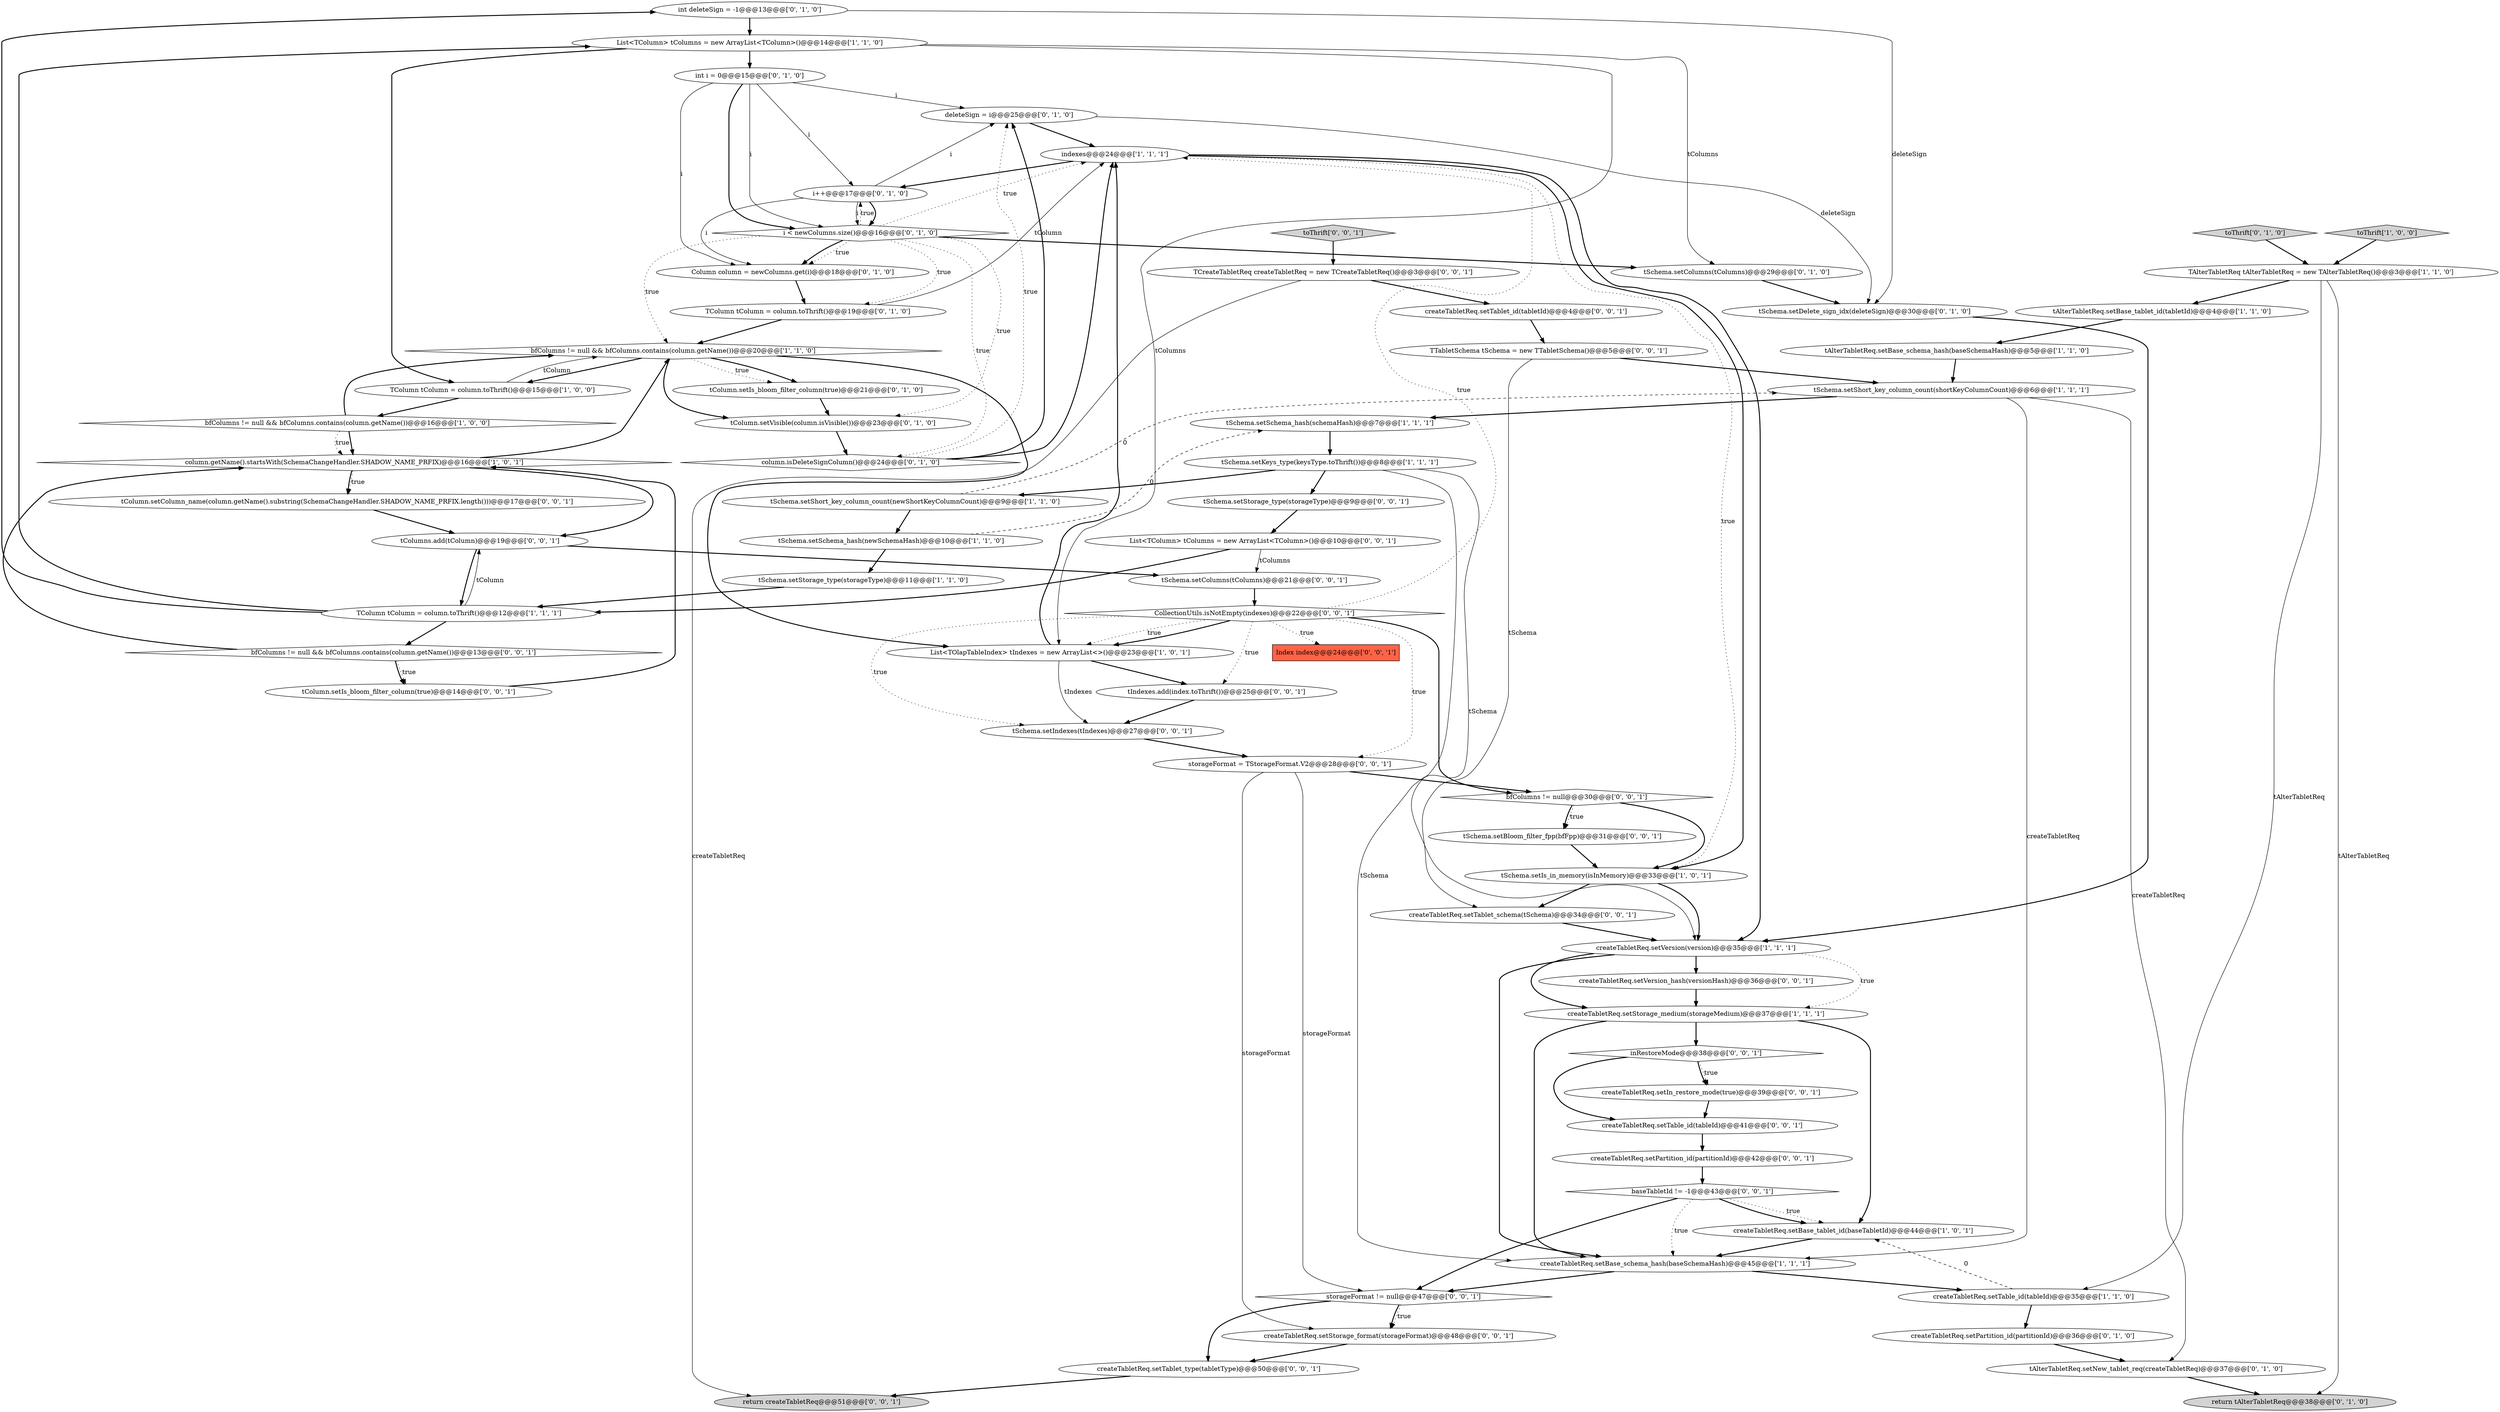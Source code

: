 digraph {
29 [style = filled, label = "int deleteSign = -1@@@13@@@['0', '1', '0']", fillcolor = white, shape = ellipse image = "AAA1AAABBB2BBB"];
64 [style = filled, label = "tSchema.setColumns(tColumns)@@@21@@@['0', '0', '1']", fillcolor = white, shape = ellipse image = "AAA0AAABBB3BBB"];
0 [style = filled, label = "TAlterTabletReq tAlterTabletReq = new TAlterTabletReq()@@@3@@@['1', '1', '0']", fillcolor = white, shape = ellipse image = "AAA0AAABBB1BBB"];
38 [style = filled, label = "deleteSign = i@@@25@@@['0', '1', '0']", fillcolor = white, shape = ellipse image = "AAA1AAABBB2BBB"];
53 [style = filled, label = "return createTabletReq@@@51@@@['0', '0', '1']", fillcolor = lightgray, shape = ellipse image = "AAA0AAABBB3BBB"];
30 [style = filled, label = "Column column = newColumns.get(i)@@@18@@@['0', '1', '0']", fillcolor = white, shape = ellipse image = "AAA1AAABBB2BBB"];
47 [style = filled, label = "bfColumns != null@@@30@@@['0', '0', '1']", fillcolor = white, shape = diamond image = "AAA0AAABBB3BBB"];
65 [style = filled, label = "storageFormat = TStorageFormat.V2@@@28@@@['0', '0', '1']", fillcolor = white, shape = ellipse image = "AAA0AAABBB3BBB"];
57 [style = filled, label = "tSchema.setIndexes(tIndexes)@@@27@@@['0', '0', '1']", fillcolor = white, shape = ellipse image = "AAA0AAABBB3BBB"];
45 [style = filled, label = "List<TColumn> tColumns = new ArrayList<TColumn>()@@@10@@@['0', '0', '1']", fillcolor = white, shape = ellipse image = "AAA0AAABBB3BBB"];
9 [style = filled, label = "tSchema.setSchema_hash(newSchemaHash)@@@10@@@['1', '1', '0']", fillcolor = white, shape = ellipse image = "AAA0AAABBB1BBB"];
48 [style = filled, label = "createTabletReq.setTablet_id(tabletId)@@@4@@@['0', '0', '1']", fillcolor = white, shape = ellipse image = "AAA0AAABBB3BBB"];
2 [style = filled, label = "indexes@@@24@@@['1', '1', '1']", fillcolor = white, shape = ellipse image = "AAA0AAABBB1BBB"];
36 [style = filled, label = "i++@@@17@@@['0', '1', '0']", fillcolor = white, shape = ellipse image = "AAA1AAABBB2BBB"];
22 [style = filled, label = "tSchema.setStorage_type(storageType)@@@11@@@['1', '1', '0']", fillcolor = white, shape = ellipse image = "AAA0AAABBB1BBB"];
66 [style = filled, label = "tColumn.setColumn_name(column.getName().substring(SchemaChangeHandler.SHADOW_NAME_PRFIX.length()))@@@17@@@['0', '0', '1']", fillcolor = white, shape = ellipse image = "AAA0AAABBB3BBB"];
42 [style = filled, label = "toThrift['0', '0', '1']", fillcolor = lightgray, shape = diamond image = "AAA0AAABBB3BBB"];
18 [style = filled, label = "tSchema.setIs_in_memory(isInMemory)@@@33@@@['1', '0', '1']", fillcolor = white, shape = ellipse image = "AAA0AAABBB1BBB"];
28 [style = filled, label = "toThrift['0', '1', '0']", fillcolor = lightgray, shape = diamond image = "AAA0AAABBB2BBB"];
5 [style = filled, label = "tSchema.setShort_key_column_count(shortKeyColumnCount)@@@6@@@['1', '1', '1']", fillcolor = white, shape = ellipse image = "AAA0AAABBB1BBB"];
19 [style = filled, label = "bfColumns != null && bfColumns.contains(column.getName())@@@16@@@['1', '0', '0']", fillcolor = white, shape = diamond image = "AAA0AAABBB1BBB"];
34 [style = filled, label = "int i = 0@@@15@@@['0', '1', '0']", fillcolor = white, shape = ellipse image = "AAA0AAABBB2BBB"];
60 [style = filled, label = "createTabletReq.setStorage_format(storageFormat)@@@48@@@['0', '0', '1']", fillcolor = white, shape = ellipse image = "AAA0AAABBB3BBB"];
61 [style = filled, label = "CollectionUtils.isNotEmpty(indexes)@@@22@@@['0', '0', '1']", fillcolor = white, shape = diamond image = "AAA0AAABBB3BBB"];
3 [style = filled, label = "createTabletReq.setTable_id(tableId)@@@35@@@['1', '1', '0']", fillcolor = white, shape = ellipse image = "AAA0AAABBB1BBB"];
49 [style = filled, label = "createTabletReq.setIn_restore_mode(true)@@@39@@@['0', '0', '1']", fillcolor = white, shape = ellipse image = "AAA0AAABBB3BBB"];
50 [style = filled, label = "tSchema.setStorage_type(storageType)@@@9@@@['0', '0', '1']", fillcolor = white, shape = ellipse image = "AAA0AAABBB3BBB"];
52 [style = filled, label = "tSchema.setBloom_filter_fpp(bfFpp)@@@31@@@['0', '0', '1']", fillcolor = white, shape = ellipse image = "AAA0AAABBB3BBB"];
59 [style = filled, label = "createTabletReq.setTable_id(tableId)@@@41@@@['0', '0', '1']", fillcolor = white, shape = ellipse image = "AAA0AAABBB3BBB"];
15 [style = filled, label = "tAlterTabletReq.setBase_tablet_id(tabletId)@@@4@@@['1', '1', '0']", fillcolor = white, shape = ellipse image = "AAA0AAABBB1BBB"];
25 [style = filled, label = "tSchema.setDelete_sign_idx(deleteSign)@@@30@@@['0', '1', '0']", fillcolor = white, shape = ellipse image = "AAA1AAABBB2BBB"];
13 [style = filled, label = "tAlterTabletReq.setBase_schema_hash(baseSchemaHash)@@@5@@@['1', '1', '0']", fillcolor = white, shape = ellipse image = "AAA0AAABBB1BBB"];
55 [style = filled, label = "createTabletReq.setVersion_hash(versionHash)@@@36@@@['0', '0', '1']", fillcolor = white, shape = ellipse image = "AAA0AAABBB3BBB"];
21 [style = filled, label = "TColumn tColumn = column.toThrift()@@@12@@@['1', '1', '1']", fillcolor = white, shape = ellipse image = "AAA0AAABBB1BBB"];
63 [style = filled, label = "createTabletReq.setPartition_id(partitionId)@@@42@@@['0', '0', '1']", fillcolor = white, shape = ellipse image = "AAA0AAABBB3BBB"];
67 [style = filled, label = "storageFormat != null@@@47@@@['0', '0', '1']", fillcolor = white, shape = diamond image = "AAA0AAABBB3BBB"];
1 [style = filled, label = "tSchema.setKeys_type(keysType.toThrift())@@@8@@@['1', '1', '1']", fillcolor = white, shape = ellipse image = "AAA0AAABBB1BBB"];
23 [style = filled, label = "TColumn tColumn = column.toThrift()@@@15@@@['1', '0', '0']", fillcolor = white, shape = ellipse image = "AAA0AAABBB1BBB"];
43 [style = filled, label = "TCreateTabletReq createTabletReq = new TCreateTabletReq()@@@3@@@['0', '0', '1']", fillcolor = white, shape = ellipse image = "AAA0AAABBB3BBB"];
62 [style = filled, label = "createTabletReq.setTablet_type(tabletType)@@@50@@@['0', '0', '1']", fillcolor = white, shape = ellipse image = "AAA0AAABBB3BBB"];
40 [style = filled, label = "createTabletReq.setTablet_schema(tSchema)@@@34@@@['0', '0', '1']", fillcolor = white, shape = ellipse image = "AAA0AAABBB3BBB"];
4 [style = filled, label = "tSchema.setShort_key_column_count(newShortKeyColumnCount)@@@9@@@['1', '1', '0']", fillcolor = white, shape = ellipse image = "AAA0AAABBB1BBB"];
8 [style = filled, label = "createTabletReq.setStorage_medium(storageMedium)@@@37@@@['1', '1', '1']", fillcolor = white, shape = ellipse image = "AAA0AAABBB1BBB"];
12 [style = filled, label = "List<TOlapTableIndex> tIndexes = new ArrayList<>()@@@23@@@['1', '0', '1']", fillcolor = white, shape = ellipse image = "AAA0AAABBB1BBB"];
41 [style = filled, label = "baseTabletId != -1@@@43@@@['0', '0', '1']", fillcolor = white, shape = diamond image = "AAA0AAABBB3BBB"];
68 [style = filled, label = "TTabletSchema tSchema = new TTabletSchema()@@@5@@@['0', '0', '1']", fillcolor = white, shape = ellipse image = "AAA0AAABBB3BBB"];
39 [style = filled, label = "tSchema.setColumns(tColumns)@@@29@@@['0', '1', '0']", fillcolor = white, shape = ellipse image = "AAA0AAABBB2BBB"];
14 [style = filled, label = "toThrift['1', '0', '0']", fillcolor = lightgray, shape = diamond image = "AAA0AAABBB1BBB"];
33 [style = filled, label = "createTabletReq.setPartition_id(partitionId)@@@36@@@['0', '1', '0']", fillcolor = white, shape = ellipse image = "AAA0AAABBB2BBB"];
54 [style = filled, label = "tColumn.setIs_bloom_filter_column(true)@@@14@@@['0', '0', '1']", fillcolor = white, shape = ellipse image = "AAA0AAABBB3BBB"];
58 [style = filled, label = "inRestoreMode@@@38@@@['0', '0', '1']", fillcolor = white, shape = diamond image = "AAA0AAABBB3BBB"];
31 [style = filled, label = "TColumn tColumn = column.toThrift()@@@19@@@['0', '1', '0']", fillcolor = white, shape = ellipse image = "AAA0AAABBB2BBB"];
32 [style = filled, label = "tAlterTabletReq.setNew_tablet_req(createTabletReq)@@@37@@@['0', '1', '0']", fillcolor = white, shape = ellipse image = "AAA0AAABBB2BBB"];
46 [style = filled, label = "tColumns.add(tColumn)@@@19@@@['0', '0', '1']", fillcolor = white, shape = ellipse image = "AAA0AAABBB3BBB"];
51 [style = filled, label = "Index index@@@24@@@['0', '0', '1']", fillcolor = tomato, shape = box image = "AAA0AAABBB3BBB"];
10 [style = filled, label = "column.getName().startsWith(SchemaChangeHandler.SHADOW_NAME_PRFIX)@@@16@@@['1', '0', '1']", fillcolor = white, shape = diamond image = "AAA0AAABBB1BBB"];
37 [style = filled, label = "tColumn.setIs_bloom_filter_column(true)@@@21@@@['0', '1', '0']", fillcolor = white, shape = ellipse image = "AAA0AAABBB2BBB"];
56 [style = filled, label = "tIndexes.add(index.toThrift())@@@25@@@['0', '0', '1']", fillcolor = white, shape = ellipse image = "AAA0AAABBB3BBB"];
44 [style = filled, label = "bfColumns != null && bfColumns.contains(column.getName())@@@13@@@['0', '0', '1']", fillcolor = white, shape = diamond image = "AAA0AAABBB3BBB"];
17 [style = filled, label = "bfColumns != null && bfColumns.contains(column.getName())@@@20@@@['1', '1', '0']", fillcolor = white, shape = diamond image = "AAA0AAABBB1BBB"];
35 [style = filled, label = "i < newColumns.size()@@@16@@@['0', '1', '0']", fillcolor = white, shape = diamond image = "AAA1AAABBB2BBB"];
16 [style = filled, label = "tSchema.setSchema_hash(schemaHash)@@@7@@@['1', '1', '1']", fillcolor = white, shape = ellipse image = "AAA0AAABBB1BBB"];
26 [style = filled, label = "column.isDeleteSignColumn()@@@24@@@['0', '1', '0']", fillcolor = white, shape = diamond image = "AAA1AAABBB2BBB"];
20 [style = filled, label = "createTabletReq.setBase_tablet_id(baseTabletId)@@@44@@@['1', '0', '1']", fillcolor = white, shape = ellipse image = "AAA0AAABBB1BBB"];
24 [style = filled, label = "tColumn.setVisible(column.isVisible())@@@23@@@['0', '1', '0']", fillcolor = white, shape = ellipse image = "AAA1AAABBB2BBB"];
7 [style = filled, label = "createTabletReq.setVersion(version)@@@35@@@['1', '1', '1']", fillcolor = white, shape = ellipse image = "AAA0AAABBB1BBB"];
27 [style = filled, label = "return tAlterTabletReq@@@38@@@['0', '1', '0']", fillcolor = lightgray, shape = ellipse image = "AAA0AAABBB2BBB"];
6 [style = filled, label = "createTabletReq.setBase_schema_hash(baseSchemaHash)@@@45@@@['1', '1', '1']", fillcolor = white, shape = ellipse image = "AAA0AAABBB1BBB"];
11 [style = filled, label = "List<TColumn> tColumns = new ArrayList<TColumn>()@@@14@@@['1', '1', '0']", fillcolor = white, shape = ellipse image = "AAA0AAABBB1BBB"];
11->34 [style = bold, label=""];
26->38 [style = bold, label=""];
43->48 [style = bold, label=""];
26->2 [style = bold, label=""];
20->6 [style = bold, label=""];
35->36 [style = dotted, label="true"];
61->51 [style = dotted, label="true"];
65->67 [style = solid, label="storageFormat"];
66->46 [style = bold, label=""];
7->6 [style = bold, label=""];
62->53 [style = bold, label=""];
54->10 [style = bold, label=""];
31->2 [style = solid, label="tColumn"];
47->52 [style = dotted, label="true"];
14->0 [style = bold, label=""];
61->12 [style = bold, label=""];
33->32 [style = bold, label=""];
11->39 [style = solid, label="tColumns"];
11->12 [style = solid, label="tColumns"];
0->15 [style = bold, label=""];
16->1 [style = bold, label=""];
10->66 [style = dotted, label="true"];
57->65 [style = bold, label=""];
61->57 [style = dotted, label="true"];
4->9 [style = bold, label=""];
11->23 [style = bold, label=""];
61->47 [style = bold, label=""];
15->13 [style = bold, label=""];
17->23 [style = bold, label=""];
21->44 [style = bold, label=""];
41->67 [style = bold, label=""];
8->20 [style = bold, label=""];
36->35 [style = bold, label=""];
28->0 [style = bold, label=""];
1->7 [style = solid, label="tSchema"];
29->25 [style = solid, label="deleteSign"];
35->17 [style = dotted, label="true"];
58->59 [style = bold, label=""];
35->30 [style = bold, label=""];
10->17 [style = bold, label=""];
45->64 [style = solid, label="tColumns"];
34->30 [style = solid, label="i"];
36->35 [style = solid, label="i"];
7->8 [style = dotted, label="true"];
35->31 [style = dotted, label="true"];
46->21 [style = bold, label=""];
65->47 [style = bold, label=""];
19->10 [style = dotted, label="true"];
9->16 [style = dashed, label="0"];
68->5 [style = bold, label=""];
7->55 [style = bold, label=""];
30->31 [style = bold, label=""];
44->10 [style = bold, label=""];
44->54 [style = dotted, label="true"];
2->36 [style = bold, label=""];
58->49 [style = bold, label=""];
31->17 [style = bold, label=""];
17->24 [style = bold, label=""];
40->7 [style = bold, label=""];
4->5 [style = dashed, label="0"];
68->40 [style = solid, label="tSchema"];
12->57 [style = solid, label="tIndexes"];
34->38 [style = solid, label="i"];
1->4 [style = bold, label=""];
67->60 [style = dotted, label="true"];
48->68 [style = bold, label=""];
22->21 [style = bold, label=""];
34->35 [style = bold, label=""];
61->56 [style = dotted, label="true"];
24->26 [style = bold, label=""];
5->16 [style = bold, label=""];
13->5 [style = bold, label=""];
3->33 [style = bold, label=""];
67->62 [style = bold, label=""];
21->11 [style = bold, label=""];
3->20 [style = dashed, label="0"];
7->8 [style = bold, label=""];
37->24 [style = bold, label=""];
35->24 [style = dotted, label="true"];
49->59 [style = bold, label=""];
0->3 [style = solid, label="tAlterTabletReq"];
52->18 [style = bold, label=""];
2->7 [style = bold, label=""];
12->2 [style = bold, label=""];
61->12 [style = dotted, label="true"];
32->27 [style = bold, label=""];
8->6 [style = bold, label=""];
34->35 [style = solid, label="i"];
17->37 [style = bold, label=""];
47->52 [style = bold, label=""];
2->18 [style = dotted, label="true"];
19->17 [style = bold, label=""];
6->3 [style = bold, label=""];
18->40 [style = bold, label=""];
50->45 [style = bold, label=""];
8->58 [style = bold, label=""];
5->6 [style = solid, label="createTabletReq"];
1->50 [style = bold, label=""];
10->46 [style = bold, label=""];
39->25 [style = bold, label=""];
18->7 [style = bold, label=""];
9->22 [style = bold, label=""];
65->60 [style = solid, label="storageFormat"];
17->37 [style = dotted, label="true"];
47->18 [style = bold, label=""];
19->10 [style = bold, label=""];
23->19 [style = bold, label=""];
26->38 [style = dotted, label="true"];
5->32 [style = solid, label="createTabletReq"];
67->60 [style = bold, label=""];
61->65 [style = dotted, label="true"];
45->21 [style = bold, label=""];
38->25 [style = solid, label="deleteSign"];
25->7 [style = bold, label=""];
41->20 [style = dotted, label="true"];
38->2 [style = bold, label=""];
55->8 [style = bold, label=""];
42->43 [style = bold, label=""];
17->12 [style = bold, label=""];
41->6 [style = dotted, label="true"];
64->61 [style = bold, label=""];
46->64 [style = bold, label=""];
59->63 [style = bold, label=""];
35->39 [style = bold, label=""];
21->29 [style = bold, label=""];
21->46 [style = solid, label="tColumn"];
56->57 [style = bold, label=""];
60->62 [style = bold, label=""];
6->67 [style = bold, label=""];
61->2 [style = dotted, label="true"];
35->2 [style = dotted, label="true"];
2->18 [style = bold, label=""];
43->53 [style = solid, label="createTabletReq"];
35->26 [style = dotted, label="true"];
34->36 [style = solid, label="i"];
12->56 [style = bold, label=""];
10->66 [style = bold, label=""];
36->38 [style = solid, label="i"];
58->49 [style = dotted, label="true"];
35->30 [style = dotted, label="true"];
44->54 [style = bold, label=""];
0->27 [style = solid, label="tAlterTabletReq"];
1->6 [style = solid, label="tSchema"];
23->17 [style = solid, label="tColumn"];
36->30 [style = solid, label="i"];
41->20 [style = bold, label=""];
63->41 [style = bold, label=""];
29->11 [style = bold, label=""];
}
